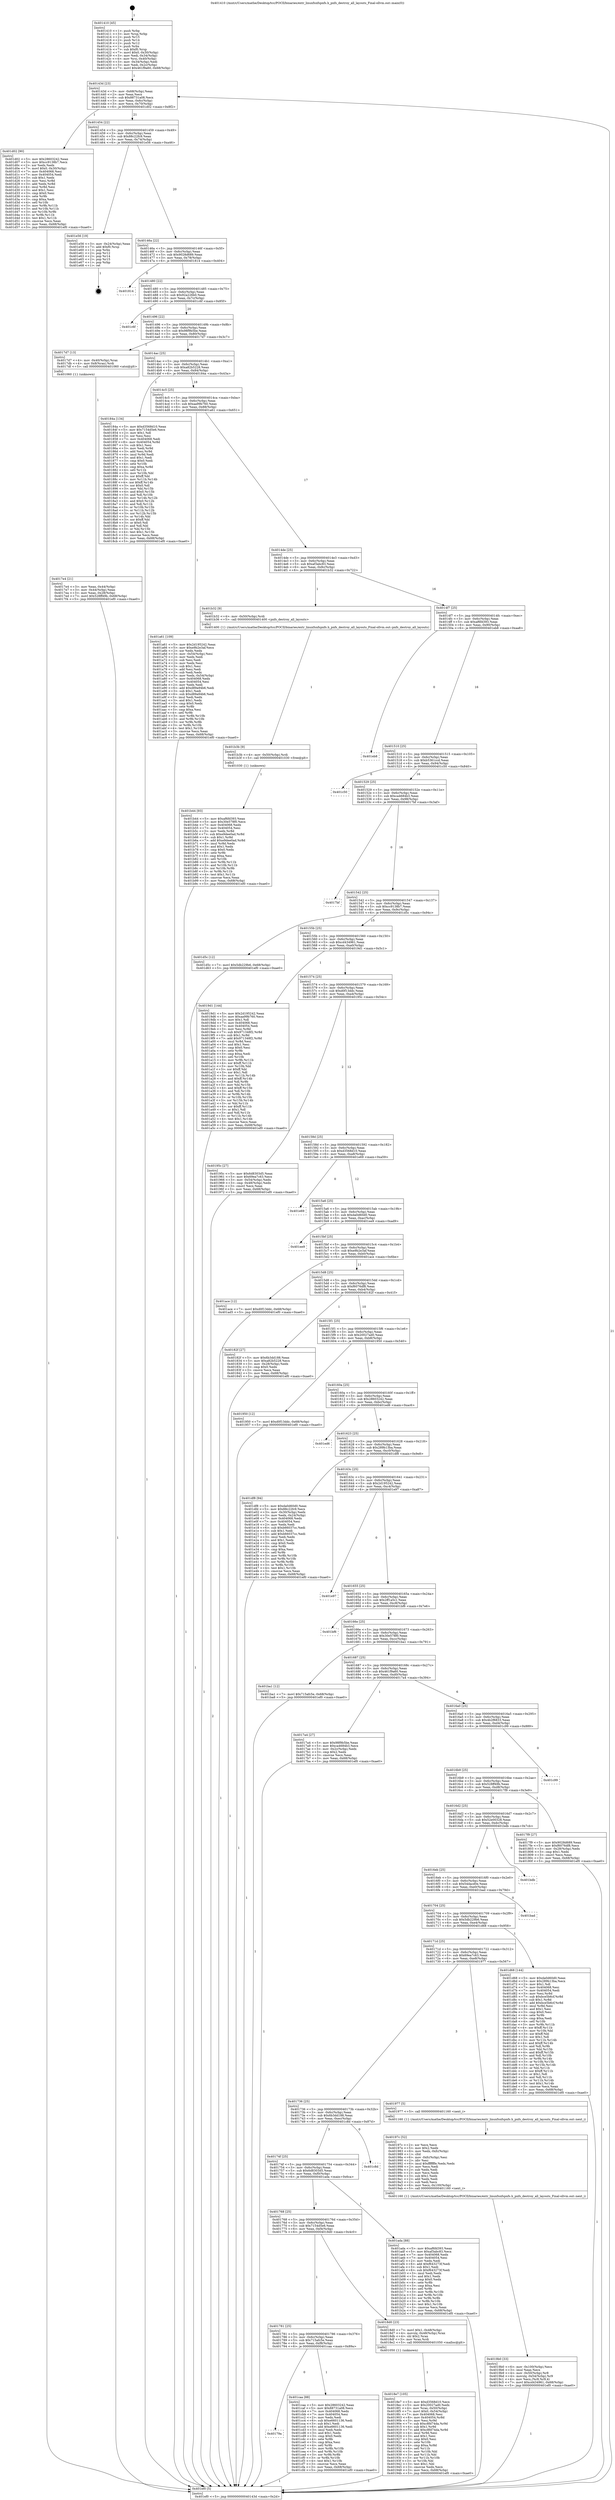 digraph "0x401410" {
  label = "0x401410 (/mnt/c/Users/mathe/Desktop/tcc/POCII/binaries/extr_linuxfsnfspnfs.h_pnfs_destroy_all_layouts_Final-ollvm.out::main(0))"
  labelloc = "t"
  node[shape=record]

  Entry [label="",width=0.3,height=0.3,shape=circle,fillcolor=black,style=filled]
  "0x40143d" [label="{
     0x40143d [23]\l
     | [instrs]\l
     &nbsp;&nbsp;0x40143d \<+3\>: mov -0x68(%rbp),%eax\l
     &nbsp;&nbsp;0x401440 \<+2\>: mov %eax,%ecx\l
     &nbsp;&nbsp;0x401442 \<+6\>: sub $0x88731a08,%ecx\l
     &nbsp;&nbsp;0x401448 \<+3\>: mov %eax,-0x6c(%rbp)\l
     &nbsp;&nbsp;0x40144b \<+3\>: mov %ecx,-0x70(%rbp)\l
     &nbsp;&nbsp;0x40144e \<+6\>: je 0000000000401d02 \<main+0x8f2\>\l
  }"]
  "0x401d02" [label="{
     0x401d02 [90]\l
     | [instrs]\l
     &nbsp;&nbsp;0x401d02 \<+5\>: mov $0x28603242,%eax\l
     &nbsp;&nbsp;0x401d07 \<+5\>: mov $0xcc9138b7,%ecx\l
     &nbsp;&nbsp;0x401d0c \<+2\>: xor %edx,%edx\l
     &nbsp;&nbsp;0x401d0e \<+7\>: movl $0x0,-0x30(%rbp)\l
     &nbsp;&nbsp;0x401d15 \<+7\>: mov 0x404068,%esi\l
     &nbsp;&nbsp;0x401d1c \<+7\>: mov 0x404054,%edi\l
     &nbsp;&nbsp;0x401d23 \<+3\>: sub $0x1,%edx\l
     &nbsp;&nbsp;0x401d26 \<+3\>: mov %esi,%r8d\l
     &nbsp;&nbsp;0x401d29 \<+3\>: add %edx,%r8d\l
     &nbsp;&nbsp;0x401d2c \<+4\>: imul %r8d,%esi\l
     &nbsp;&nbsp;0x401d30 \<+3\>: and $0x1,%esi\l
     &nbsp;&nbsp;0x401d33 \<+3\>: cmp $0x0,%esi\l
     &nbsp;&nbsp;0x401d36 \<+4\>: sete %r9b\l
     &nbsp;&nbsp;0x401d3a \<+3\>: cmp $0xa,%edi\l
     &nbsp;&nbsp;0x401d3d \<+4\>: setl %r10b\l
     &nbsp;&nbsp;0x401d41 \<+3\>: mov %r9b,%r11b\l
     &nbsp;&nbsp;0x401d44 \<+3\>: and %r10b,%r11b\l
     &nbsp;&nbsp;0x401d47 \<+3\>: xor %r10b,%r9b\l
     &nbsp;&nbsp;0x401d4a \<+3\>: or %r9b,%r11b\l
     &nbsp;&nbsp;0x401d4d \<+4\>: test $0x1,%r11b\l
     &nbsp;&nbsp;0x401d51 \<+3\>: cmovne %ecx,%eax\l
     &nbsp;&nbsp;0x401d54 \<+3\>: mov %eax,-0x68(%rbp)\l
     &nbsp;&nbsp;0x401d57 \<+5\>: jmp 0000000000401ef0 \<main+0xae0\>\l
  }"]
  "0x401454" [label="{
     0x401454 [22]\l
     | [instrs]\l
     &nbsp;&nbsp;0x401454 \<+5\>: jmp 0000000000401459 \<main+0x49\>\l
     &nbsp;&nbsp;0x401459 \<+3\>: mov -0x6c(%rbp),%eax\l
     &nbsp;&nbsp;0x40145c \<+5\>: sub $0x88c22fc9,%eax\l
     &nbsp;&nbsp;0x401461 \<+3\>: mov %eax,-0x74(%rbp)\l
     &nbsp;&nbsp;0x401464 \<+6\>: je 0000000000401e56 \<main+0xa46\>\l
  }"]
  Exit [label="",width=0.3,height=0.3,shape=circle,fillcolor=black,style=filled,peripheries=2]
  "0x401e56" [label="{
     0x401e56 [19]\l
     | [instrs]\l
     &nbsp;&nbsp;0x401e56 \<+3\>: mov -0x24(%rbp),%eax\l
     &nbsp;&nbsp;0x401e59 \<+7\>: add $0xf0,%rsp\l
     &nbsp;&nbsp;0x401e60 \<+1\>: pop %rbx\l
     &nbsp;&nbsp;0x401e61 \<+2\>: pop %r12\l
     &nbsp;&nbsp;0x401e63 \<+2\>: pop %r14\l
     &nbsp;&nbsp;0x401e65 \<+2\>: pop %r15\l
     &nbsp;&nbsp;0x401e67 \<+1\>: pop %rbp\l
     &nbsp;&nbsp;0x401e68 \<+1\>: ret\l
  }"]
  "0x40146a" [label="{
     0x40146a [22]\l
     | [instrs]\l
     &nbsp;&nbsp;0x40146a \<+5\>: jmp 000000000040146f \<main+0x5f\>\l
     &nbsp;&nbsp;0x40146f \<+3\>: mov -0x6c(%rbp),%eax\l
     &nbsp;&nbsp;0x401472 \<+5\>: sub $0x9028d689,%eax\l
     &nbsp;&nbsp;0x401477 \<+3\>: mov %eax,-0x78(%rbp)\l
     &nbsp;&nbsp;0x40147a \<+6\>: je 0000000000401814 \<main+0x404\>\l
  }"]
  "0x40179a" [label="{
     0x40179a\l
  }", style=dashed]
  "0x401814" [label="{
     0x401814\l
  }", style=dashed]
  "0x401480" [label="{
     0x401480 [22]\l
     | [instrs]\l
     &nbsp;&nbsp;0x401480 \<+5\>: jmp 0000000000401485 \<main+0x75\>\l
     &nbsp;&nbsp;0x401485 \<+3\>: mov -0x6c(%rbp),%eax\l
     &nbsp;&nbsp;0x401488 \<+5\>: sub $0x92a226b0,%eax\l
     &nbsp;&nbsp;0x40148d \<+3\>: mov %eax,-0x7c(%rbp)\l
     &nbsp;&nbsp;0x401490 \<+6\>: je 0000000000401c6f \<main+0x85f\>\l
  }"]
  "0x401caa" [label="{
     0x401caa [88]\l
     | [instrs]\l
     &nbsp;&nbsp;0x401caa \<+5\>: mov $0x28603242,%eax\l
     &nbsp;&nbsp;0x401caf \<+5\>: mov $0x88731a08,%ecx\l
     &nbsp;&nbsp;0x401cb4 \<+7\>: mov 0x404068,%edx\l
     &nbsp;&nbsp;0x401cbb \<+7\>: mov 0x404054,%esi\l
     &nbsp;&nbsp;0x401cc2 \<+2\>: mov %edx,%edi\l
     &nbsp;&nbsp;0x401cc4 \<+6\>: sub $0xe6601136,%edi\l
     &nbsp;&nbsp;0x401cca \<+3\>: sub $0x1,%edi\l
     &nbsp;&nbsp;0x401ccd \<+6\>: add $0xe6601136,%edi\l
     &nbsp;&nbsp;0x401cd3 \<+3\>: imul %edi,%edx\l
     &nbsp;&nbsp;0x401cd6 \<+3\>: and $0x1,%edx\l
     &nbsp;&nbsp;0x401cd9 \<+3\>: cmp $0x0,%edx\l
     &nbsp;&nbsp;0x401cdc \<+4\>: sete %r8b\l
     &nbsp;&nbsp;0x401ce0 \<+3\>: cmp $0xa,%esi\l
     &nbsp;&nbsp;0x401ce3 \<+4\>: setl %r9b\l
     &nbsp;&nbsp;0x401ce7 \<+3\>: mov %r8b,%r10b\l
     &nbsp;&nbsp;0x401cea \<+3\>: and %r9b,%r10b\l
     &nbsp;&nbsp;0x401ced \<+3\>: xor %r9b,%r8b\l
     &nbsp;&nbsp;0x401cf0 \<+3\>: or %r8b,%r10b\l
     &nbsp;&nbsp;0x401cf3 \<+4\>: test $0x1,%r10b\l
     &nbsp;&nbsp;0x401cf7 \<+3\>: cmovne %ecx,%eax\l
     &nbsp;&nbsp;0x401cfa \<+3\>: mov %eax,-0x68(%rbp)\l
     &nbsp;&nbsp;0x401cfd \<+5\>: jmp 0000000000401ef0 \<main+0xae0\>\l
  }"]
  "0x401c6f" [label="{
     0x401c6f\l
  }", style=dashed]
  "0x401496" [label="{
     0x401496 [22]\l
     | [instrs]\l
     &nbsp;&nbsp;0x401496 \<+5\>: jmp 000000000040149b \<main+0x8b\>\l
     &nbsp;&nbsp;0x40149b \<+3\>: mov -0x6c(%rbp),%eax\l
     &nbsp;&nbsp;0x40149e \<+5\>: sub $0x98f9b5be,%eax\l
     &nbsp;&nbsp;0x4014a3 \<+3\>: mov %eax,-0x80(%rbp)\l
     &nbsp;&nbsp;0x4014a6 \<+6\>: je 00000000004017d7 \<main+0x3c7\>\l
  }"]
  "0x401b44" [label="{
     0x401b44 [93]\l
     | [instrs]\l
     &nbsp;&nbsp;0x401b44 \<+5\>: mov $0xaf6fd393,%eax\l
     &nbsp;&nbsp;0x401b49 \<+5\>: mov $0x30e578f0,%ecx\l
     &nbsp;&nbsp;0x401b4e \<+7\>: mov 0x404068,%edx\l
     &nbsp;&nbsp;0x401b55 \<+7\>: mov 0x404054,%esi\l
     &nbsp;&nbsp;0x401b5c \<+3\>: mov %edx,%r8d\l
     &nbsp;&nbsp;0x401b5f \<+7\>: sub $0xe9dee0ad,%r8d\l
     &nbsp;&nbsp;0x401b66 \<+4\>: sub $0x1,%r8d\l
     &nbsp;&nbsp;0x401b6a \<+7\>: add $0xe9dee0ad,%r8d\l
     &nbsp;&nbsp;0x401b71 \<+4\>: imul %r8d,%edx\l
     &nbsp;&nbsp;0x401b75 \<+3\>: and $0x1,%edx\l
     &nbsp;&nbsp;0x401b78 \<+3\>: cmp $0x0,%edx\l
     &nbsp;&nbsp;0x401b7b \<+4\>: sete %r9b\l
     &nbsp;&nbsp;0x401b7f \<+3\>: cmp $0xa,%esi\l
     &nbsp;&nbsp;0x401b82 \<+4\>: setl %r10b\l
     &nbsp;&nbsp;0x401b86 \<+3\>: mov %r9b,%r11b\l
     &nbsp;&nbsp;0x401b89 \<+3\>: and %r10b,%r11b\l
     &nbsp;&nbsp;0x401b8c \<+3\>: xor %r10b,%r9b\l
     &nbsp;&nbsp;0x401b8f \<+3\>: or %r9b,%r11b\l
     &nbsp;&nbsp;0x401b92 \<+4\>: test $0x1,%r11b\l
     &nbsp;&nbsp;0x401b96 \<+3\>: cmovne %ecx,%eax\l
     &nbsp;&nbsp;0x401b99 \<+3\>: mov %eax,-0x68(%rbp)\l
     &nbsp;&nbsp;0x401b9c \<+5\>: jmp 0000000000401ef0 \<main+0xae0\>\l
  }"]
  "0x4017d7" [label="{
     0x4017d7 [13]\l
     | [instrs]\l
     &nbsp;&nbsp;0x4017d7 \<+4\>: mov -0x40(%rbp),%rax\l
     &nbsp;&nbsp;0x4017db \<+4\>: mov 0x8(%rax),%rdi\l
     &nbsp;&nbsp;0x4017df \<+5\>: call 0000000000401060 \<atoi@plt\>\l
     | [calls]\l
     &nbsp;&nbsp;0x401060 \{1\} (unknown)\l
  }"]
  "0x4014ac" [label="{
     0x4014ac [25]\l
     | [instrs]\l
     &nbsp;&nbsp;0x4014ac \<+5\>: jmp 00000000004014b1 \<main+0xa1\>\l
     &nbsp;&nbsp;0x4014b1 \<+3\>: mov -0x6c(%rbp),%eax\l
     &nbsp;&nbsp;0x4014b4 \<+5\>: sub $0xa82b5228,%eax\l
     &nbsp;&nbsp;0x4014b9 \<+6\>: mov %eax,-0x84(%rbp)\l
     &nbsp;&nbsp;0x4014bf \<+6\>: je 000000000040184a \<main+0x43a\>\l
  }"]
  "0x401b3b" [label="{
     0x401b3b [9]\l
     | [instrs]\l
     &nbsp;&nbsp;0x401b3b \<+4\>: mov -0x50(%rbp),%rdi\l
     &nbsp;&nbsp;0x401b3f \<+5\>: call 0000000000401030 \<free@plt\>\l
     | [calls]\l
     &nbsp;&nbsp;0x401030 \{1\} (unknown)\l
  }"]
  "0x40184a" [label="{
     0x40184a [134]\l
     | [instrs]\l
     &nbsp;&nbsp;0x40184a \<+5\>: mov $0xd3568d10,%eax\l
     &nbsp;&nbsp;0x40184f \<+5\>: mov $0x7154d5e6,%ecx\l
     &nbsp;&nbsp;0x401854 \<+2\>: mov $0x1,%dl\l
     &nbsp;&nbsp;0x401856 \<+2\>: xor %esi,%esi\l
     &nbsp;&nbsp;0x401858 \<+7\>: mov 0x404068,%edi\l
     &nbsp;&nbsp;0x40185f \<+8\>: mov 0x404054,%r8d\l
     &nbsp;&nbsp;0x401867 \<+3\>: sub $0x1,%esi\l
     &nbsp;&nbsp;0x40186a \<+3\>: mov %edi,%r9d\l
     &nbsp;&nbsp;0x40186d \<+3\>: add %esi,%r9d\l
     &nbsp;&nbsp;0x401870 \<+4\>: imul %r9d,%edi\l
     &nbsp;&nbsp;0x401874 \<+3\>: and $0x1,%edi\l
     &nbsp;&nbsp;0x401877 \<+3\>: cmp $0x0,%edi\l
     &nbsp;&nbsp;0x40187a \<+4\>: sete %r10b\l
     &nbsp;&nbsp;0x40187e \<+4\>: cmp $0xa,%r8d\l
     &nbsp;&nbsp;0x401882 \<+4\>: setl %r11b\l
     &nbsp;&nbsp;0x401886 \<+3\>: mov %r10b,%bl\l
     &nbsp;&nbsp;0x401889 \<+3\>: xor $0xff,%bl\l
     &nbsp;&nbsp;0x40188c \<+3\>: mov %r11b,%r14b\l
     &nbsp;&nbsp;0x40188f \<+4\>: xor $0xff,%r14b\l
     &nbsp;&nbsp;0x401893 \<+3\>: xor $0x0,%dl\l
     &nbsp;&nbsp;0x401896 \<+3\>: mov %bl,%r15b\l
     &nbsp;&nbsp;0x401899 \<+4\>: and $0x0,%r15b\l
     &nbsp;&nbsp;0x40189d \<+3\>: and %dl,%r10b\l
     &nbsp;&nbsp;0x4018a0 \<+3\>: mov %r14b,%r12b\l
     &nbsp;&nbsp;0x4018a3 \<+4\>: and $0x0,%r12b\l
     &nbsp;&nbsp;0x4018a7 \<+3\>: and %dl,%r11b\l
     &nbsp;&nbsp;0x4018aa \<+3\>: or %r10b,%r15b\l
     &nbsp;&nbsp;0x4018ad \<+3\>: or %r11b,%r12b\l
     &nbsp;&nbsp;0x4018b0 \<+3\>: xor %r12b,%r15b\l
     &nbsp;&nbsp;0x4018b3 \<+3\>: or %r14b,%bl\l
     &nbsp;&nbsp;0x4018b6 \<+3\>: xor $0xff,%bl\l
     &nbsp;&nbsp;0x4018b9 \<+3\>: or $0x0,%dl\l
     &nbsp;&nbsp;0x4018bc \<+2\>: and %dl,%bl\l
     &nbsp;&nbsp;0x4018be \<+3\>: or %bl,%r15b\l
     &nbsp;&nbsp;0x4018c1 \<+4\>: test $0x1,%r15b\l
     &nbsp;&nbsp;0x4018c5 \<+3\>: cmovne %ecx,%eax\l
     &nbsp;&nbsp;0x4018c8 \<+3\>: mov %eax,-0x68(%rbp)\l
     &nbsp;&nbsp;0x4018cb \<+5\>: jmp 0000000000401ef0 \<main+0xae0\>\l
  }"]
  "0x4014c5" [label="{
     0x4014c5 [25]\l
     | [instrs]\l
     &nbsp;&nbsp;0x4014c5 \<+5\>: jmp 00000000004014ca \<main+0xba\>\l
     &nbsp;&nbsp;0x4014ca \<+3\>: mov -0x6c(%rbp),%eax\l
     &nbsp;&nbsp;0x4014cd \<+5\>: sub $0xaa99b760,%eax\l
     &nbsp;&nbsp;0x4014d2 \<+6\>: mov %eax,-0x88(%rbp)\l
     &nbsp;&nbsp;0x4014d8 \<+6\>: je 0000000000401a61 \<main+0x651\>\l
  }"]
  "0x4019b0" [label="{
     0x4019b0 [33]\l
     | [instrs]\l
     &nbsp;&nbsp;0x4019b0 \<+6\>: mov -0x100(%rbp),%ecx\l
     &nbsp;&nbsp;0x4019b6 \<+3\>: imul %eax,%ecx\l
     &nbsp;&nbsp;0x4019b9 \<+4\>: mov -0x50(%rbp),%r8\l
     &nbsp;&nbsp;0x4019bd \<+4\>: movslq -0x54(%rbp),%r9\l
     &nbsp;&nbsp;0x4019c1 \<+4\>: mov %ecx,(%r8,%r9,4)\l
     &nbsp;&nbsp;0x4019c5 \<+7\>: movl $0xcd434961,-0x68(%rbp)\l
     &nbsp;&nbsp;0x4019cc \<+5\>: jmp 0000000000401ef0 \<main+0xae0\>\l
  }"]
  "0x401a61" [label="{
     0x401a61 [109]\l
     | [instrs]\l
     &nbsp;&nbsp;0x401a61 \<+5\>: mov $0x2d195242,%eax\l
     &nbsp;&nbsp;0x401a66 \<+5\>: mov $0xe9b2e3af,%ecx\l
     &nbsp;&nbsp;0x401a6b \<+2\>: xor %edx,%edx\l
     &nbsp;&nbsp;0x401a6d \<+3\>: mov -0x54(%rbp),%esi\l
     &nbsp;&nbsp;0x401a70 \<+2\>: mov %edx,%edi\l
     &nbsp;&nbsp;0x401a72 \<+2\>: sub %esi,%edi\l
     &nbsp;&nbsp;0x401a74 \<+2\>: mov %edx,%esi\l
     &nbsp;&nbsp;0x401a76 \<+3\>: sub $0x1,%esi\l
     &nbsp;&nbsp;0x401a79 \<+2\>: add %esi,%edi\l
     &nbsp;&nbsp;0x401a7b \<+2\>: sub %edi,%edx\l
     &nbsp;&nbsp;0x401a7d \<+3\>: mov %edx,-0x54(%rbp)\l
     &nbsp;&nbsp;0x401a80 \<+7\>: mov 0x404068,%edx\l
     &nbsp;&nbsp;0x401a87 \<+7\>: mov 0x404054,%esi\l
     &nbsp;&nbsp;0x401a8e \<+2\>: mov %edx,%edi\l
     &nbsp;&nbsp;0x401a90 \<+6\>: add $0xd89a94b6,%edi\l
     &nbsp;&nbsp;0x401a96 \<+3\>: sub $0x1,%edi\l
     &nbsp;&nbsp;0x401a99 \<+6\>: sub $0xd89a94b6,%edi\l
     &nbsp;&nbsp;0x401a9f \<+3\>: imul %edi,%edx\l
     &nbsp;&nbsp;0x401aa2 \<+3\>: and $0x1,%edx\l
     &nbsp;&nbsp;0x401aa5 \<+3\>: cmp $0x0,%edx\l
     &nbsp;&nbsp;0x401aa8 \<+4\>: sete %r8b\l
     &nbsp;&nbsp;0x401aac \<+3\>: cmp $0xa,%esi\l
     &nbsp;&nbsp;0x401aaf \<+4\>: setl %r9b\l
     &nbsp;&nbsp;0x401ab3 \<+3\>: mov %r8b,%r10b\l
     &nbsp;&nbsp;0x401ab6 \<+3\>: and %r9b,%r10b\l
     &nbsp;&nbsp;0x401ab9 \<+3\>: xor %r9b,%r8b\l
     &nbsp;&nbsp;0x401abc \<+3\>: or %r8b,%r10b\l
     &nbsp;&nbsp;0x401abf \<+4\>: test $0x1,%r10b\l
     &nbsp;&nbsp;0x401ac3 \<+3\>: cmovne %ecx,%eax\l
     &nbsp;&nbsp;0x401ac6 \<+3\>: mov %eax,-0x68(%rbp)\l
     &nbsp;&nbsp;0x401ac9 \<+5\>: jmp 0000000000401ef0 \<main+0xae0\>\l
  }"]
  "0x4014de" [label="{
     0x4014de [25]\l
     | [instrs]\l
     &nbsp;&nbsp;0x4014de \<+5\>: jmp 00000000004014e3 \<main+0xd3\>\l
     &nbsp;&nbsp;0x4014e3 \<+3\>: mov -0x6c(%rbp),%eax\l
     &nbsp;&nbsp;0x4014e6 \<+5\>: sub $0xaf3abc83,%eax\l
     &nbsp;&nbsp;0x4014eb \<+6\>: mov %eax,-0x8c(%rbp)\l
     &nbsp;&nbsp;0x4014f1 \<+6\>: je 0000000000401b32 \<main+0x722\>\l
  }"]
  "0x40197c" [label="{
     0x40197c [52]\l
     | [instrs]\l
     &nbsp;&nbsp;0x40197c \<+2\>: xor %ecx,%ecx\l
     &nbsp;&nbsp;0x40197e \<+5\>: mov $0x2,%edx\l
     &nbsp;&nbsp;0x401983 \<+6\>: mov %edx,-0xfc(%rbp)\l
     &nbsp;&nbsp;0x401989 \<+1\>: cltd\l
     &nbsp;&nbsp;0x40198a \<+6\>: mov -0xfc(%rbp),%esi\l
     &nbsp;&nbsp;0x401990 \<+2\>: idiv %esi\l
     &nbsp;&nbsp;0x401992 \<+6\>: imul $0xfffffffe,%edx,%edx\l
     &nbsp;&nbsp;0x401998 \<+2\>: mov %ecx,%edi\l
     &nbsp;&nbsp;0x40199a \<+2\>: sub %edx,%edi\l
     &nbsp;&nbsp;0x40199c \<+2\>: mov %ecx,%edx\l
     &nbsp;&nbsp;0x40199e \<+3\>: sub $0x1,%edx\l
     &nbsp;&nbsp;0x4019a1 \<+2\>: add %edx,%edi\l
     &nbsp;&nbsp;0x4019a3 \<+2\>: sub %edi,%ecx\l
     &nbsp;&nbsp;0x4019a5 \<+6\>: mov %ecx,-0x100(%rbp)\l
     &nbsp;&nbsp;0x4019ab \<+5\>: call 0000000000401160 \<next_i\>\l
     | [calls]\l
     &nbsp;&nbsp;0x401160 \{1\} (/mnt/c/Users/mathe/Desktop/tcc/POCII/binaries/extr_linuxfsnfspnfs.h_pnfs_destroy_all_layouts_Final-ollvm.out::next_i)\l
  }"]
  "0x401b32" [label="{
     0x401b32 [9]\l
     | [instrs]\l
     &nbsp;&nbsp;0x401b32 \<+4\>: mov -0x50(%rbp),%rdi\l
     &nbsp;&nbsp;0x401b36 \<+5\>: call 0000000000401400 \<pnfs_destroy_all_layouts\>\l
     | [calls]\l
     &nbsp;&nbsp;0x401400 \{1\} (/mnt/c/Users/mathe/Desktop/tcc/POCII/binaries/extr_linuxfsnfspnfs.h_pnfs_destroy_all_layouts_Final-ollvm.out::pnfs_destroy_all_layouts)\l
  }"]
  "0x4014f7" [label="{
     0x4014f7 [25]\l
     | [instrs]\l
     &nbsp;&nbsp;0x4014f7 \<+5\>: jmp 00000000004014fc \<main+0xec\>\l
     &nbsp;&nbsp;0x4014fc \<+3\>: mov -0x6c(%rbp),%eax\l
     &nbsp;&nbsp;0x4014ff \<+5\>: sub $0xaf6fd393,%eax\l
     &nbsp;&nbsp;0x401504 \<+6\>: mov %eax,-0x90(%rbp)\l
     &nbsp;&nbsp;0x40150a \<+6\>: je 0000000000401eb8 \<main+0xaa8\>\l
  }"]
  "0x4018e7" [label="{
     0x4018e7 [105]\l
     | [instrs]\l
     &nbsp;&nbsp;0x4018e7 \<+5\>: mov $0xd3568d10,%ecx\l
     &nbsp;&nbsp;0x4018ec \<+5\>: mov $0x20027ad0,%edx\l
     &nbsp;&nbsp;0x4018f1 \<+4\>: mov %rax,-0x50(%rbp)\l
     &nbsp;&nbsp;0x4018f5 \<+7\>: movl $0x0,-0x54(%rbp)\l
     &nbsp;&nbsp;0x4018fc \<+7\>: mov 0x404068,%esi\l
     &nbsp;&nbsp;0x401903 \<+8\>: mov 0x404054,%r8d\l
     &nbsp;&nbsp;0x40190b \<+3\>: mov %esi,%r9d\l
     &nbsp;&nbsp;0x40190e \<+7\>: sub $0xc8fd74da,%r9d\l
     &nbsp;&nbsp;0x401915 \<+4\>: sub $0x1,%r9d\l
     &nbsp;&nbsp;0x401919 \<+7\>: add $0xc8fd74da,%r9d\l
     &nbsp;&nbsp;0x401920 \<+4\>: imul %r9d,%esi\l
     &nbsp;&nbsp;0x401924 \<+3\>: and $0x1,%esi\l
     &nbsp;&nbsp;0x401927 \<+3\>: cmp $0x0,%esi\l
     &nbsp;&nbsp;0x40192a \<+4\>: sete %r10b\l
     &nbsp;&nbsp;0x40192e \<+4\>: cmp $0xa,%r8d\l
     &nbsp;&nbsp;0x401932 \<+4\>: setl %r11b\l
     &nbsp;&nbsp;0x401936 \<+3\>: mov %r10b,%bl\l
     &nbsp;&nbsp;0x401939 \<+3\>: and %r11b,%bl\l
     &nbsp;&nbsp;0x40193c \<+3\>: xor %r11b,%r10b\l
     &nbsp;&nbsp;0x40193f \<+3\>: or %r10b,%bl\l
     &nbsp;&nbsp;0x401942 \<+3\>: test $0x1,%bl\l
     &nbsp;&nbsp;0x401945 \<+3\>: cmovne %edx,%ecx\l
     &nbsp;&nbsp;0x401948 \<+3\>: mov %ecx,-0x68(%rbp)\l
     &nbsp;&nbsp;0x40194b \<+5\>: jmp 0000000000401ef0 \<main+0xae0\>\l
  }"]
  "0x401eb8" [label="{
     0x401eb8\l
  }", style=dashed]
  "0x401510" [label="{
     0x401510 [25]\l
     | [instrs]\l
     &nbsp;&nbsp;0x401510 \<+5\>: jmp 0000000000401515 \<main+0x105\>\l
     &nbsp;&nbsp;0x401515 \<+3\>: mov -0x6c(%rbp),%eax\l
     &nbsp;&nbsp;0x401518 \<+5\>: sub $0xb5361ccd,%eax\l
     &nbsp;&nbsp;0x40151d \<+6\>: mov %eax,-0x94(%rbp)\l
     &nbsp;&nbsp;0x401523 \<+6\>: je 0000000000401c50 \<main+0x840\>\l
  }"]
  "0x401781" [label="{
     0x401781 [25]\l
     | [instrs]\l
     &nbsp;&nbsp;0x401781 \<+5\>: jmp 0000000000401786 \<main+0x376\>\l
     &nbsp;&nbsp;0x401786 \<+3\>: mov -0x6c(%rbp),%eax\l
     &nbsp;&nbsp;0x401789 \<+5\>: sub $0x715afc5e,%eax\l
     &nbsp;&nbsp;0x40178e \<+6\>: mov %eax,-0xf8(%rbp)\l
     &nbsp;&nbsp;0x401794 \<+6\>: je 0000000000401caa \<main+0x89a\>\l
  }"]
  "0x401c50" [label="{
     0x401c50\l
  }", style=dashed]
  "0x401529" [label="{
     0x401529 [25]\l
     | [instrs]\l
     &nbsp;&nbsp;0x401529 \<+5\>: jmp 000000000040152e \<main+0x11e\>\l
     &nbsp;&nbsp;0x40152e \<+3\>: mov -0x6c(%rbp),%eax\l
     &nbsp;&nbsp;0x401531 \<+5\>: sub $0xca4684b3,%eax\l
     &nbsp;&nbsp;0x401536 \<+6\>: mov %eax,-0x98(%rbp)\l
     &nbsp;&nbsp;0x40153c \<+6\>: je 00000000004017bf \<main+0x3af\>\l
  }"]
  "0x4018d0" [label="{
     0x4018d0 [23]\l
     | [instrs]\l
     &nbsp;&nbsp;0x4018d0 \<+7\>: movl $0x1,-0x48(%rbp)\l
     &nbsp;&nbsp;0x4018d7 \<+4\>: movslq -0x48(%rbp),%rax\l
     &nbsp;&nbsp;0x4018db \<+4\>: shl $0x2,%rax\l
     &nbsp;&nbsp;0x4018df \<+3\>: mov %rax,%rdi\l
     &nbsp;&nbsp;0x4018e2 \<+5\>: call 0000000000401050 \<malloc@plt\>\l
     | [calls]\l
     &nbsp;&nbsp;0x401050 \{1\} (unknown)\l
  }"]
  "0x4017bf" [label="{
     0x4017bf\l
  }", style=dashed]
  "0x401542" [label="{
     0x401542 [25]\l
     | [instrs]\l
     &nbsp;&nbsp;0x401542 \<+5\>: jmp 0000000000401547 \<main+0x137\>\l
     &nbsp;&nbsp;0x401547 \<+3\>: mov -0x6c(%rbp),%eax\l
     &nbsp;&nbsp;0x40154a \<+5\>: sub $0xcc9138b7,%eax\l
     &nbsp;&nbsp;0x40154f \<+6\>: mov %eax,-0x9c(%rbp)\l
     &nbsp;&nbsp;0x401555 \<+6\>: je 0000000000401d5c \<main+0x94c\>\l
  }"]
  "0x401768" [label="{
     0x401768 [25]\l
     | [instrs]\l
     &nbsp;&nbsp;0x401768 \<+5\>: jmp 000000000040176d \<main+0x35d\>\l
     &nbsp;&nbsp;0x40176d \<+3\>: mov -0x6c(%rbp),%eax\l
     &nbsp;&nbsp;0x401770 \<+5\>: sub $0x7154d5e6,%eax\l
     &nbsp;&nbsp;0x401775 \<+6\>: mov %eax,-0xf4(%rbp)\l
     &nbsp;&nbsp;0x40177b \<+6\>: je 00000000004018d0 \<main+0x4c0\>\l
  }"]
  "0x401d5c" [label="{
     0x401d5c [12]\l
     | [instrs]\l
     &nbsp;&nbsp;0x401d5c \<+7\>: movl $0x5db229b6,-0x68(%rbp)\l
     &nbsp;&nbsp;0x401d63 \<+5\>: jmp 0000000000401ef0 \<main+0xae0\>\l
  }"]
  "0x40155b" [label="{
     0x40155b [25]\l
     | [instrs]\l
     &nbsp;&nbsp;0x40155b \<+5\>: jmp 0000000000401560 \<main+0x150\>\l
     &nbsp;&nbsp;0x401560 \<+3\>: mov -0x6c(%rbp),%eax\l
     &nbsp;&nbsp;0x401563 \<+5\>: sub $0xcd434961,%eax\l
     &nbsp;&nbsp;0x401568 \<+6\>: mov %eax,-0xa0(%rbp)\l
     &nbsp;&nbsp;0x40156e \<+6\>: je 00000000004019d1 \<main+0x5c1\>\l
  }"]
  "0x401ada" [label="{
     0x401ada [88]\l
     | [instrs]\l
     &nbsp;&nbsp;0x401ada \<+5\>: mov $0xaf6fd393,%eax\l
     &nbsp;&nbsp;0x401adf \<+5\>: mov $0xaf3abc83,%ecx\l
     &nbsp;&nbsp;0x401ae4 \<+7\>: mov 0x404068,%edx\l
     &nbsp;&nbsp;0x401aeb \<+7\>: mov 0x404054,%esi\l
     &nbsp;&nbsp;0x401af2 \<+2\>: mov %edx,%edi\l
     &nbsp;&nbsp;0x401af4 \<+6\>: add $0xf643273f,%edi\l
     &nbsp;&nbsp;0x401afa \<+3\>: sub $0x1,%edi\l
     &nbsp;&nbsp;0x401afd \<+6\>: sub $0xf643273f,%edi\l
     &nbsp;&nbsp;0x401b03 \<+3\>: imul %edi,%edx\l
     &nbsp;&nbsp;0x401b06 \<+3\>: and $0x1,%edx\l
     &nbsp;&nbsp;0x401b09 \<+3\>: cmp $0x0,%edx\l
     &nbsp;&nbsp;0x401b0c \<+4\>: sete %r8b\l
     &nbsp;&nbsp;0x401b10 \<+3\>: cmp $0xa,%esi\l
     &nbsp;&nbsp;0x401b13 \<+4\>: setl %r9b\l
     &nbsp;&nbsp;0x401b17 \<+3\>: mov %r8b,%r10b\l
     &nbsp;&nbsp;0x401b1a \<+3\>: and %r9b,%r10b\l
     &nbsp;&nbsp;0x401b1d \<+3\>: xor %r9b,%r8b\l
     &nbsp;&nbsp;0x401b20 \<+3\>: or %r8b,%r10b\l
     &nbsp;&nbsp;0x401b23 \<+4\>: test $0x1,%r10b\l
     &nbsp;&nbsp;0x401b27 \<+3\>: cmovne %ecx,%eax\l
     &nbsp;&nbsp;0x401b2a \<+3\>: mov %eax,-0x68(%rbp)\l
     &nbsp;&nbsp;0x401b2d \<+5\>: jmp 0000000000401ef0 \<main+0xae0\>\l
  }"]
  "0x4019d1" [label="{
     0x4019d1 [144]\l
     | [instrs]\l
     &nbsp;&nbsp;0x4019d1 \<+5\>: mov $0x2d195242,%eax\l
     &nbsp;&nbsp;0x4019d6 \<+5\>: mov $0xaa99b760,%ecx\l
     &nbsp;&nbsp;0x4019db \<+2\>: mov $0x1,%dl\l
     &nbsp;&nbsp;0x4019dd \<+7\>: mov 0x404068,%esi\l
     &nbsp;&nbsp;0x4019e4 \<+7\>: mov 0x404054,%edi\l
     &nbsp;&nbsp;0x4019eb \<+3\>: mov %esi,%r8d\l
     &nbsp;&nbsp;0x4019ee \<+7\>: sub $0x971348f2,%r8d\l
     &nbsp;&nbsp;0x4019f5 \<+4\>: sub $0x1,%r8d\l
     &nbsp;&nbsp;0x4019f9 \<+7\>: add $0x971348f2,%r8d\l
     &nbsp;&nbsp;0x401a00 \<+4\>: imul %r8d,%esi\l
     &nbsp;&nbsp;0x401a04 \<+3\>: and $0x1,%esi\l
     &nbsp;&nbsp;0x401a07 \<+3\>: cmp $0x0,%esi\l
     &nbsp;&nbsp;0x401a0a \<+4\>: sete %r9b\l
     &nbsp;&nbsp;0x401a0e \<+3\>: cmp $0xa,%edi\l
     &nbsp;&nbsp;0x401a11 \<+4\>: setl %r10b\l
     &nbsp;&nbsp;0x401a15 \<+3\>: mov %r9b,%r11b\l
     &nbsp;&nbsp;0x401a18 \<+4\>: xor $0xff,%r11b\l
     &nbsp;&nbsp;0x401a1c \<+3\>: mov %r10b,%bl\l
     &nbsp;&nbsp;0x401a1f \<+3\>: xor $0xff,%bl\l
     &nbsp;&nbsp;0x401a22 \<+3\>: xor $0x1,%dl\l
     &nbsp;&nbsp;0x401a25 \<+3\>: mov %r11b,%r14b\l
     &nbsp;&nbsp;0x401a28 \<+4\>: and $0xff,%r14b\l
     &nbsp;&nbsp;0x401a2c \<+3\>: and %dl,%r9b\l
     &nbsp;&nbsp;0x401a2f \<+3\>: mov %bl,%r15b\l
     &nbsp;&nbsp;0x401a32 \<+4\>: and $0xff,%r15b\l
     &nbsp;&nbsp;0x401a36 \<+3\>: and %dl,%r10b\l
     &nbsp;&nbsp;0x401a39 \<+3\>: or %r9b,%r14b\l
     &nbsp;&nbsp;0x401a3c \<+3\>: or %r10b,%r15b\l
     &nbsp;&nbsp;0x401a3f \<+3\>: xor %r15b,%r14b\l
     &nbsp;&nbsp;0x401a42 \<+3\>: or %bl,%r11b\l
     &nbsp;&nbsp;0x401a45 \<+4\>: xor $0xff,%r11b\l
     &nbsp;&nbsp;0x401a49 \<+3\>: or $0x1,%dl\l
     &nbsp;&nbsp;0x401a4c \<+3\>: and %dl,%r11b\l
     &nbsp;&nbsp;0x401a4f \<+3\>: or %r11b,%r14b\l
     &nbsp;&nbsp;0x401a52 \<+4\>: test $0x1,%r14b\l
     &nbsp;&nbsp;0x401a56 \<+3\>: cmovne %ecx,%eax\l
     &nbsp;&nbsp;0x401a59 \<+3\>: mov %eax,-0x68(%rbp)\l
     &nbsp;&nbsp;0x401a5c \<+5\>: jmp 0000000000401ef0 \<main+0xae0\>\l
  }"]
  "0x401574" [label="{
     0x401574 [25]\l
     | [instrs]\l
     &nbsp;&nbsp;0x401574 \<+5\>: jmp 0000000000401579 \<main+0x169\>\l
     &nbsp;&nbsp;0x401579 \<+3\>: mov -0x6c(%rbp),%eax\l
     &nbsp;&nbsp;0x40157c \<+5\>: sub $0xd0f13ddc,%eax\l
     &nbsp;&nbsp;0x401581 \<+6\>: mov %eax,-0xa4(%rbp)\l
     &nbsp;&nbsp;0x401587 \<+6\>: je 000000000040195c \<main+0x54c\>\l
  }"]
  "0x40174f" [label="{
     0x40174f [25]\l
     | [instrs]\l
     &nbsp;&nbsp;0x40174f \<+5\>: jmp 0000000000401754 \<main+0x344\>\l
     &nbsp;&nbsp;0x401754 \<+3\>: mov -0x6c(%rbp),%eax\l
     &nbsp;&nbsp;0x401757 \<+5\>: sub $0x6d8303d5,%eax\l
     &nbsp;&nbsp;0x40175c \<+6\>: mov %eax,-0xf0(%rbp)\l
     &nbsp;&nbsp;0x401762 \<+6\>: je 0000000000401ada \<main+0x6ca\>\l
  }"]
  "0x40195c" [label="{
     0x40195c [27]\l
     | [instrs]\l
     &nbsp;&nbsp;0x40195c \<+5\>: mov $0x6d8303d5,%eax\l
     &nbsp;&nbsp;0x401961 \<+5\>: mov $0x69ea7c63,%ecx\l
     &nbsp;&nbsp;0x401966 \<+3\>: mov -0x54(%rbp),%edx\l
     &nbsp;&nbsp;0x401969 \<+3\>: cmp -0x48(%rbp),%edx\l
     &nbsp;&nbsp;0x40196c \<+3\>: cmovl %ecx,%eax\l
     &nbsp;&nbsp;0x40196f \<+3\>: mov %eax,-0x68(%rbp)\l
     &nbsp;&nbsp;0x401972 \<+5\>: jmp 0000000000401ef0 \<main+0xae0\>\l
  }"]
  "0x40158d" [label="{
     0x40158d [25]\l
     | [instrs]\l
     &nbsp;&nbsp;0x40158d \<+5\>: jmp 0000000000401592 \<main+0x182\>\l
     &nbsp;&nbsp;0x401592 \<+3\>: mov -0x6c(%rbp),%eax\l
     &nbsp;&nbsp;0x401595 \<+5\>: sub $0xd3568d10,%eax\l
     &nbsp;&nbsp;0x40159a \<+6\>: mov %eax,-0xa8(%rbp)\l
     &nbsp;&nbsp;0x4015a0 \<+6\>: je 0000000000401e69 \<main+0xa59\>\l
  }"]
  "0x401c8d" [label="{
     0x401c8d\l
  }", style=dashed]
  "0x401e69" [label="{
     0x401e69\l
  }", style=dashed]
  "0x4015a6" [label="{
     0x4015a6 [25]\l
     | [instrs]\l
     &nbsp;&nbsp;0x4015a6 \<+5\>: jmp 00000000004015ab \<main+0x19b\>\l
     &nbsp;&nbsp;0x4015ab \<+3\>: mov -0x6c(%rbp),%eax\l
     &nbsp;&nbsp;0x4015ae \<+5\>: sub $0xda0d60d0,%eax\l
     &nbsp;&nbsp;0x4015b3 \<+6\>: mov %eax,-0xac(%rbp)\l
     &nbsp;&nbsp;0x4015b9 \<+6\>: je 0000000000401ee9 \<main+0xad9\>\l
  }"]
  "0x401736" [label="{
     0x401736 [25]\l
     | [instrs]\l
     &nbsp;&nbsp;0x401736 \<+5\>: jmp 000000000040173b \<main+0x32b\>\l
     &nbsp;&nbsp;0x40173b \<+3\>: mov -0x6c(%rbp),%eax\l
     &nbsp;&nbsp;0x40173e \<+5\>: sub $0x6b3dd188,%eax\l
     &nbsp;&nbsp;0x401743 \<+6\>: mov %eax,-0xec(%rbp)\l
     &nbsp;&nbsp;0x401749 \<+6\>: je 0000000000401c8d \<main+0x87d\>\l
  }"]
  "0x401ee9" [label="{
     0x401ee9\l
  }", style=dashed]
  "0x4015bf" [label="{
     0x4015bf [25]\l
     | [instrs]\l
     &nbsp;&nbsp;0x4015bf \<+5\>: jmp 00000000004015c4 \<main+0x1b4\>\l
     &nbsp;&nbsp;0x4015c4 \<+3\>: mov -0x6c(%rbp),%eax\l
     &nbsp;&nbsp;0x4015c7 \<+5\>: sub $0xe9b2e3af,%eax\l
     &nbsp;&nbsp;0x4015cc \<+6\>: mov %eax,-0xb0(%rbp)\l
     &nbsp;&nbsp;0x4015d2 \<+6\>: je 0000000000401ace \<main+0x6be\>\l
  }"]
  "0x401977" [label="{
     0x401977 [5]\l
     | [instrs]\l
     &nbsp;&nbsp;0x401977 \<+5\>: call 0000000000401160 \<next_i\>\l
     | [calls]\l
     &nbsp;&nbsp;0x401160 \{1\} (/mnt/c/Users/mathe/Desktop/tcc/POCII/binaries/extr_linuxfsnfspnfs.h_pnfs_destroy_all_layouts_Final-ollvm.out::next_i)\l
  }"]
  "0x401ace" [label="{
     0x401ace [12]\l
     | [instrs]\l
     &nbsp;&nbsp;0x401ace \<+7\>: movl $0xd0f13ddc,-0x68(%rbp)\l
     &nbsp;&nbsp;0x401ad5 \<+5\>: jmp 0000000000401ef0 \<main+0xae0\>\l
  }"]
  "0x4015d8" [label="{
     0x4015d8 [25]\l
     | [instrs]\l
     &nbsp;&nbsp;0x4015d8 \<+5\>: jmp 00000000004015dd \<main+0x1cd\>\l
     &nbsp;&nbsp;0x4015dd \<+3\>: mov -0x6c(%rbp),%eax\l
     &nbsp;&nbsp;0x4015e0 \<+5\>: sub $0xf6076df8,%eax\l
     &nbsp;&nbsp;0x4015e5 \<+6\>: mov %eax,-0xb4(%rbp)\l
     &nbsp;&nbsp;0x4015eb \<+6\>: je 000000000040182f \<main+0x41f\>\l
  }"]
  "0x40171d" [label="{
     0x40171d [25]\l
     | [instrs]\l
     &nbsp;&nbsp;0x40171d \<+5\>: jmp 0000000000401722 \<main+0x312\>\l
     &nbsp;&nbsp;0x401722 \<+3\>: mov -0x6c(%rbp),%eax\l
     &nbsp;&nbsp;0x401725 \<+5\>: sub $0x69ea7c63,%eax\l
     &nbsp;&nbsp;0x40172a \<+6\>: mov %eax,-0xe8(%rbp)\l
     &nbsp;&nbsp;0x401730 \<+6\>: je 0000000000401977 \<main+0x567\>\l
  }"]
  "0x40182f" [label="{
     0x40182f [27]\l
     | [instrs]\l
     &nbsp;&nbsp;0x40182f \<+5\>: mov $0x6b3dd188,%eax\l
     &nbsp;&nbsp;0x401834 \<+5\>: mov $0xa82b5228,%ecx\l
     &nbsp;&nbsp;0x401839 \<+3\>: mov -0x28(%rbp),%edx\l
     &nbsp;&nbsp;0x40183c \<+3\>: cmp $0x0,%edx\l
     &nbsp;&nbsp;0x40183f \<+3\>: cmove %ecx,%eax\l
     &nbsp;&nbsp;0x401842 \<+3\>: mov %eax,-0x68(%rbp)\l
     &nbsp;&nbsp;0x401845 \<+5\>: jmp 0000000000401ef0 \<main+0xae0\>\l
  }"]
  "0x4015f1" [label="{
     0x4015f1 [25]\l
     | [instrs]\l
     &nbsp;&nbsp;0x4015f1 \<+5\>: jmp 00000000004015f6 \<main+0x1e6\>\l
     &nbsp;&nbsp;0x4015f6 \<+3\>: mov -0x6c(%rbp),%eax\l
     &nbsp;&nbsp;0x4015f9 \<+5\>: sub $0x20027ad0,%eax\l
     &nbsp;&nbsp;0x4015fe \<+6\>: mov %eax,-0xb8(%rbp)\l
     &nbsp;&nbsp;0x401604 \<+6\>: je 0000000000401950 \<main+0x540\>\l
  }"]
  "0x401d68" [label="{
     0x401d68 [144]\l
     | [instrs]\l
     &nbsp;&nbsp;0x401d68 \<+5\>: mov $0xda0d60d0,%eax\l
     &nbsp;&nbsp;0x401d6d \<+5\>: mov $0x289b13ba,%ecx\l
     &nbsp;&nbsp;0x401d72 \<+2\>: mov $0x1,%dl\l
     &nbsp;&nbsp;0x401d74 \<+7\>: mov 0x404068,%esi\l
     &nbsp;&nbsp;0x401d7b \<+7\>: mov 0x404054,%edi\l
     &nbsp;&nbsp;0x401d82 \<+3\>: mov %esi,%r8d\l
     &nbsp;&nbsp;0x401d85 \<+7\>: sub $0xbce5b6cf,%r8d\l
     &nbsp;&nbsp;0x401d8c \<+4\>: sub $0x1,%r8d\l
     &nbsp;&nbsp;0x401d90 \<+7\>: add $0xbce5b6cf,%r8d\l
     &nbsp;&nbsp;0x401d97 \<+4\>: imul %r8d,%esi\l
     &nbsp;&nbsp;0x401d9b \<+3\>: and $0x1,%esi\l
     &nbsp;&nbsp;0x401d9e \<+3\>: cmp $0x0,%esi\l
     &nbsp;&nbsp;0x401da1 \<+4\>: sete %r9b\l
     &nbsp;&nbsp;0x401da5 \<+3\>: cmp $0xa,%edi\l
     &nbsp;&nbsp;0x401da8 \<+4\>: setl %r10b\l
     &nbsp;&nbsp;0x401dac \<+3\>: mov %r9b,%r11b\l
     &nbsp;&nbsp;0x401daf \<+4\>: xor $0xff,%r11b\l
     &nbsp;&nbsp;0x401db3 \<+3\>: mov %r10b,%bl\l
     &nbsp;&nbsp;0x401db6 \<+3\>: xor $0xff,%bl\l
     &nbsp;&nbsp;0x401db9 \<+3\>: xor $0x1,%dl\l
     &nbsp;&nbsp;0x401dbc \<+3\>: mov %r11b,%r14b\l
     &nbsp;&nbsp;0x401dbf \<+4\>: and $0xff,%r14b\l
     &nbsp;&nbsp;0x401dc3 \<+3\>: and %dl,%r9b\l
     &nbsp;&nbsp;0x401dc6 \<+3\>: mov %bl,%r15b\l
     &nbsp;&nbsp;0x401dc9 \<+4\>: and $0xff,%r15b\l
     &nbsp;&nbsp;0x401dcd \<+3\>: and %dl,%r10b\l
     &nbsp;&nbsp;0x401dd0 \<+3\>: or %r9b,%r14b\l
     &nbsp;&nbsp;0x401dd3 \<+3\>: or %r10b,%r15b\l
     &nbsp;&nbsp;0x401dd6 \<+3\>: xor %r15b,%r14b\l
     &nbsp;&nbsp;0x401dd9 \<+3\>: or %bl,%r11b\l
     &nbsp;&nbsp;0x401ddc \<+4\>: xor $0xff,%r11b\l
     &nbsp;&nbsp;0x401de0 \<+3\>: or $0x1,%dl\l
     &nbsp;&nbsp;0x401de3 \<+3\>: and %dl,%r11b\l
     &nbsp;&nbsp;0x401de6 \<+3\>: or %r11b,%r14b\l
     &nbsp;&nbsp;0x401de9 \<+4\>: test $0x1,%r14b\l
     &nbsp;&nbsp;0x401ded \<+3\>: cmovne %ecx,%eax\l
     &nbsp;&nbsp;0x401df0 \<+3\>: mov %eax,-0x68(%rbp)\l
     &nbsp;&nbsp;0x401df3 \<+5\>: jmp 0000000000401ef0 \<main+0xae0\>\l
  }"]
  "0x401950" [label="{
     0x401950 [12]\l
     | [instrs]\l
     &nbsp;&nbsp;0x401950 \<+7\>: movl $0xd0f13ddc,-0x68(%rbp)\l
     &nbsp;&nbsp;0x401957 \<+5\>: jmp 0000000000401ef0 \<main+0xae0\>\l
  }"]
  "0x40160a" [label="{
     0x40160a [25]\l
     | [instrs]\l
     &nbsp;&nbsp;0x40160a \<+5\>: jmp 000000000040160f \<main+0x1ff\>\l
     &nbsp;&nbsp;0x40160f \<+3\>: mov -0x6c(%rbp),%eax\l
     &nbsp;&nbsp;0x401612 \<+5\>: sub $0x28603242,%eax\l
     &nbsp;&nbsp;0x401617 \<+6\>: mov %eax,-0xbc(%rbp)\l
     &nbsp;&nbsp;0x40161d \<+6\>: je 0000000000401ed6 \<main+0xac6\>\l
  }"]
  "0x401704" [label="{
     0x401704 [25]\l
     | [instrs]\l
     &nbsp;&nbsp;0x401704 \<+5\>: jmp 0000000000401709 \<main+0x2f9\>\l
     &nbsp;&nbsp;0x401709 \<+3\>: mov -0x6c(%rbp),%eax\l
     &nbsp;&nbsp;0x40170c \<+5\>: sub $0x5db229b6,%eax\l
     &nbsp;&nbsp;0x401711 \<+6\>: mov %eax,-0xe4(%rbp)\l
     &nbsp;&nbsp;0x401717 \<+6\>: je 0000000000401d68 \<main+0x958\>\l
  }"]
  "0x401ed6" [label="{
     0x401ed6\l
  }", style=dashed]
  "0x401623" [label="{
     0x401623 [25]\l
     | [instrs]\l
     &nbsp;&nbsp;0x401623 \<+5\>: jmp 0000000000401628 \<main+0x218\>\l
     &nbsp;&nbsp;0x401628 \<+3\>: mov -0x6c(%rbp),%eax\l
     &nbsp;&nbsp;0x40162b \<+5\>: sub $0x289b13ba,%eax\l
     &nbsp;&nbsp;0x401630 \<+6\>: mov %eax,-0xc0(%rbp)\l
     &nbsp;&nbsp;0x401636 \<+6\>: je 0000000000401df8 \<main+0x9e8\>\l
  }"]
  "0x401bad" [label="{
     0x401bad\l
  }", style=dashed]
  "0x401df8" [label="{
     0x401df8 [94]\l
     | [instrs]\l
     &nbsp;&nbsp;0x401df8 \<+5\>: mov $0xda0d60d0,%eax\l
     &nbsp;&nbsp;0x401dfd \<+5\>: mov $0x88c22fc9,%ecx\l
     &nbsp;&nbsp;0x401e02 \<+3\>: mov -0x30(%rbp),%edx\l
     &nbsp;&nbsp;0x401e05 \<+3\>: mov %edx,-0x24(%rbp)\l
     &nbsp;&nbsp;0x401e08 \<+7\>: mov 0x404068,%edx\l
     &nbsp;&nbsp;0x401e0f \<+7\>: mov 0x404054,%esi\l
     &nbsp;&nbsp;0x401e16 \<+2\>: mov %edx,%edi\l
     &nbsp;&nbsp;0x401e18 \<+6\>: sub $0xb66037cc,%edi\l
     &nbsp;&nbsp;0x401e1e \<+3\>: sub $0x1,%edi\l
     &nbsp;&nbsp;0x401e21 \<+6\>: add $0xb66037cc,%edi\l
     &nbsp;&nbsp;0x401e27 \<+3\>: imul %edi,%edx\l
     &nbsp;&nbsp;0x401e2a \<+3\>: and $0x1,%edx\l
     &nbsp;&nbsp;0x401e2d \<+3\>: cmp $0x0,%edx\l
     &nbsp;&nbsp;0x401e30 \<+4\>: sete %r8b\l
     &nbsp;&nbsp;0x401e34 \<+3\>: cmp $0xa,%esi\l
     &nbsp;&nbsp;0x401e37 \<+4\>: setl %r9b\l
     &nbsp;&nbsp;0x401e3b \<+3\>: mov %r8b,%r10b\l
     &nbsp;&nbsp;0x401e3e \<+3\>: and %r9b,%r10b\l
     &nbsp;&nbsp;0x401e41 \<+3\>: xor %r9b,%r8b\l
     &nbsp;&nbsp;0x401e44 \<+3\>: or %r8b,%r10b\l
     &nbsp;&nbsp;0x401e47 \<+4\>: test $0x1,%r10b\l
     &nbsp;&nbsp;0x401e4b \<+3\>: cmovne %ecx,%eax\l
     &nbsp;&nbsp;0x401e4e \<+3\>: mov %eax,-0x68(%rbp)\l
     &nbsp;&nbsp;0x401e51 \<+5\>: jmp 0000000000401ef0 \<main+0xae0\>\l
  }"]
  "0x40163c" [label="{
     0x40163c [25]\l
     | [instrs]\l
     &nbsp;&nbsp;0x40163c \<+5\>: jmp 0000000000401641 \<main+0x231\>\l
     &nbsp;&nbsp;0x401641 \<+3\>: mov -0x6c(%rbp),%eax\l
     &nbsp;&nbsp;0x401644 \<+5\>: sub $0x2d195242,%eax\l
     &nbsp;&nbsp;0x401649 \<+6\>: mov %eax,-0xc4(%rbp)\l
     &nbsp;&nbsp;0x40164f \<+6\>: je 0000000000401e97 \<main+0xa87\>\l
  }"]
  "0x4016eb" [label="{
     0x4016eb [25]\l
     | [instrs]\l
     &nbsp;&nbsp;0x4016eb \<+5\>: jmp 00000000004016f0 \<main+0x2e0\>\l
     &nbsp;&nbsp;0x4016f0 \<+3\>: mov -0x6c(%rbp),%eax\l
     &nbsp;&nbsp;0x4016f3 \<+5\>: sub $0x54dacd0e,%eax\l
     &nbsp;&nbsp;0x4016f8 \<+6\>: mov %eax,-0xe0(%rbp)\l
     &nbsp;&nbsp;0x4016fe \<+6\>: je 0000000000401bad \<main+0x79d\>\l
  }"]
  "0x401e97" [label="{
     0x401e97\l
  }", style=dashed]
  "0x401655" [label="{
     0x401655 [25]\l
     | [instrs]\l
     &nbsp;&nbsp;0x401655 \<+5\>: jmp 000000000040165a \<main+0x24a\>\l
     &nbsp;&nbsp;0x40165a \<+3\>: mov -0x6c(%rbp),%eax\l
     &nbsp;&nbsp;0x40165d \<+5\>: sub $0x2ff1a5c1,%eax\l
     &nbsp;&nbsp;0x401662 \<+6\>: mov %eax,-0xc8(%rbp)\l
     &nbsp;&nbsp;0x401668 \<+6\>: je 0000000000401bf6 \<main+0x7e6\>\l
  }"]
  "0x401bdb" [label="{
     0x401bdb\l
  }", style=dashed]
  "0x401bf6" [label="{
     0x401bf6\l
  }", style=dashed]
  "0x40166e" [label="{
     0x40166e [25]\l
     | [instrs]\l
     &nbsp;&nbsp;0x40166e \<+5\>: jmp 0000000000401673 \<main+0x263\>\l
     &nbsp;&nbsp;0x401673 \<+3\>: mov -0x6c(%rbp),%eax\l
     &nbsp;&nbsp;0x401676 \<+5\>: sub $0x30e578f0,%eax\l
     &nbsp;&nbsp;0x40167b \<+6\>: mov %eax,-0xcc(%rbp)\l
     &nbsp;&nbsp;0x401681 \<+6\>: je 0000000000401ba1 \<main+0x791\>\l
  }"]
  "0x4016d2" [label="{
     0x4016d2 [25]\l
     | [instrs]\l
     &nbsp;&nbsp;0x4016d2 \<+5\>: jmp 00000000004016d7 \<main+0x2c7\>\l
     &nbsp;&nbsp;0x4016d7 \<+3\>: mov -0x6c(%rbp),%eax\l
     &nbsp;&nbsp;0x4016da \<+5\>: sub $0x52e00328,%eax\l
     &nbsp;&nbsp;0x4016df \<+6\>: mov %eax,-0xdc(%rbp)\l
     &nbsp;&nbsp;0x4016e5 \<+6\>: je 0000000000401bdb \<main+0x7cb\>\l
  }"]
  "0x401ba1" [label="{
     0x401ba1 [12]\l
     | [instrs]\l
     &nbsp;&nbsp;0x401ba1 \<+7\>: movl $0x715afc5e,-0x68(%rbp)\l
     &nbsp;&nbsp;0x401ba8 \<+5\>: jmp 0000000000401ef0 \<main+0xae0\>\l
  }"]
  "0x401687" [label="{
     0x401687 [25]\l
     | [instrs]\l
     &nbsp;&nbsp;0x401687 \<+5\>: jmp 000000000040168c \<main+0x27c\>\l
     &nbsp;&nbsp;0x40168c \<+3\>: mov -0x6c(%rbp),%eax\l
     &nbsp;&nbsp;0x40168f \<+5\>: sub $0x461f9a60,%eax\l
     &nbsp;&nbsp;0x401694 \<+6\>: mov %eax,-0xd0(%rbp)\l
     &nbsp;&nbsp;0x40169a \<+6\>: je 00000000004017a4 \<main+0x394\>\l
  }"]
  "0x4017f9" [label="{
     0x4017f9 [27]\l
     | [instrs]\l
     &nbsp;&nbsp;0x4017f9 \<+5\>: mov $0x9028d689,%eax\l
     &nbsp;&nbsp;0x4017fe \<+5\>: mov $0xf6076df8,%ecx\l
     &nbsp;&nbsp;0x401803 \<+3\>: mov -0x28(%rbp),%edx\l
     &nbsp;&nbsp;0x401806 \<+3\>: cmp $0x1,%edx\l
     &nbsp;&nbsp;0x401809 \<+3\>: cmovl %ecx,%eax\l
     &nbsp;&nbsp;0x40180c \<+3\>: mov %eax,-0x68(%rbp)\l
     &nbsp;&nbsp;0x40180f \<+5\>: jmp 0000000000401ef0 \<main+0xae0\>\l
  }"]
  "0x4017a4" [label="{
     0x4017a4 [27]\l
     | [instrs]\l
     &nbsp;&nbsp;0x4017a4 \<+5\>: mov $0x98f9b5be,%eax\l
     &nbsp;&nbsp;0x4017a9 \<+5\>: mov $0xca4684b3,%ecx\l
     &nbsp;&nbsp;0x4017ae \<+3\>: mov -0x2c(%rbp),%edx\l
     &nbsp;&nbsp;0x4017b1 \<+3\>: cmp $0x2,%edx\l
     &nbsp;&nbsp;0x4017b4 \<+3\>: cmovne %ecx,%eax\l
     &nbsp;&nbsp;0x4017b7 \<+3\>: mov %eax,-0x68(%rbp)\l
     &nbsp;&nbsp;0x4017ba \<+5\>: jmp 0000000000401ef0 \<main+0xae0\>\l
  }"]
  "0x4016a0" [label="{
     0x4016a0 [25]\l
     | [instrs]\l
     &nbsp;&nbsp;0x4016a0 \<+5\>: jmp 00000000004016a5 \<main+0x295\>\l
     &nbsp;&nbsp;0x4016a5 \<+3\>: mov -0x6c(%rbp),%eax\l
     &nbsp;&nbsp;0x4016a8 \<+5\>: sub $0x4b2f6833,%eax\l
     &nbsp;&nbsp;0x4016ad \<+6\>: mov %eax,-0xd4(%rbp)\l
     &nbsp;&nbsp;0x4016b3 \<+6\>: je 0000000000401c99 \<main+0x889\>\l
  }"]
  "0x401ef0" [label="{
     0x401ef0 [5]\l
     | [instrs]\l
     &nbsp;&nbsp;0x401ef0 \<+5\>: jmp 000000000040143d \<main+0x2d\>\l
  }"]
  "0x401410" [label="{
     0x401410 [45]\l
     | [instrs]\l
     &nbsp;&nbsp;0x401410 \<+1\>: push %rbp\l
     &nbsp;&nbsp;0x401411 \<+3\>: mov %rsp,%rbp\l
     &nbsp;&nbsp;0x401414 \<+2\>: push %r15\l
     &nbsp;&nbsp;0x401416 \<+2\>: push %r14\l
     &nbsp;&nbsp;0x401418 \<+2\>: push %r12\l
     &nbsp;&nbsp;0x40141a \<+1\>: push %rbx\l
     &nbsp;&nbsp;0x40141b \<+7\>: sub $0xf0,%rsp\l
     &nbsp;&nbsp;0x401422 \<+7\>: movl $0x0,-0x30(%rbp)\l
     &nbsp;&nbsp;0x401429 \<+3\>: mov %edi,-0x34(%rbp)\l
     &nbsp;&nbsp;0x40142c \<+4\>: mov %rsi,-0x40(%rbp)\l
     &nbsp;&nbsp;0x401430 \<+3\>: mov -0x34(%rbp),%edi\l
     &nbsp;&nbsp;0x401433 \<+3\>: mov %edi,-0x2c(%rbp)\l
     &nbsp;&nbsp;0x401436 \<+7\>: movl $0x461f9a60,-0x68(%rbp)\l
  }"]
  "0x4017e4" [label="{
     0x4017e4 [21]\l
     | [instrs]\l
     &nbsp;&nbsp;0x4017e4 \<+3\>: mov %eax,-0x44(%rbp)\l
     &nbsp;&nbsp;0x4017e7 \<+3\>: mov -0x44(%rbp),%eax\l
     &nbsp;&nbsp;0x4017ea \<+3\>: mov %eax,-0x28(%rbp)\l
     &nbsp;&nbsp;0x4017ed \<+7\>: movl $0x528ff49b,-0x68(%rbp)\l
     &nbsp;&nbsp;0x4017f4 \<+5\>: jmp 0000000000401ef0 \<main+0xae0\>\l
  }"]
  "0x4016b9" [label="{
     0x4016b9 [25]\l
     | [instrs]\l
     &nbsp;&nbsp;0x4016b9 \<+5\>: jmp 00000000004016be \<main+0x2ae\>\l
     &nbsp;&nbsp;0x4016be \<+3\>: mov -0x6c(%rbp),%eax\l
     &nbsp;&nbsp;0x4016c1 \<+5\>: sub $0x528ff49b,%eax\l
     &nbsp;&nbsp;0x4016c6 \<+6\>: mov %eax,-0xd8(%rbp)\l
     &nbsp;&nbsp;0x4016cc \<+6\>: je 00000000004017f9 \<main+0x3e9\>\l
  }"]
  "0x401c99" [label="{
     0x401c99\l
  }", style=dashed]
  Entry -> "0x401410" [label=" 1"]
  "0x40143d" -> "0x401d02" [label=" 1"]
  "0x40143d" -> "0x401454" [label=" 21"]
  "0x401e56" -> Exit [label=" 1"]
  "0x401454" -> "0x401e56" [label=" 1"]
  "0x401454" -> "0x40146a" [label=" 20"]
  "0x401df8" -> "0x401ef0" [label=" 1"]
  "0x40146a" -> "0x401814" [label=" 0"]
  "0x40146a" -> "0x401480" [label=" 20"]
  "0x401d68" -> "0x401ef0" [label=" 1"]
  "0x401480" -> "0x401c6f" [label=" 0"]
  "0x401480" -> "0x401496" [label=" 20"]
  "0x401d5c" -> "0x401ef0" [label=" 1"]
  "0x401496" -> "0x4017d7" [label=" 1"]
  "0x401496" -> "0x4014ac" [label=" 19"]
  "0x401caa" -> "0x401ef0" [label=" 1"]
  "0x4014ac" -> "0x40184a" [label=" 1"]
  "0x4014ac" -> "0x4014c5" [label=" 18"]
  "0x401781" -> "0x40179a" [label=" 0"]
  "0x4014c5" -> "0x401a61" [label=" 1"]
  "0x4014c5" -> "0x4014de" [label=" 17"]
  "0x401781" -> "0x401caa" [label=" 1"]
  "0x4014de" -> "0x401b32" [label=" 1"]
  "0x4014de" -> "0x4014f7" [label=" 16"]
  "0x401d02" -> "0x401ef0" [label=" 1"]
  "0x4014f7" -> "0x401eb8" [label=" 0"]
  "0x4014f7" -> "0x401510" [label=" 16"]
  "0x401ba1" -> "0x401ef0" [label=" 1"]
  "0x401510" -> "0x401c50" [label=" 0"]
  "0x401510" -> "0x401529" [label=" 16"]
  "0x401b44" -> "0x401ef0" [label=" 1"]
  "0x401529" -> "0x4017bf" [label=" 0"]
  "0x401529" -> "0x401542" [label=" 16"]
  "0x401b3b" -> "0x401b44" [label=" 1"]
  "0x401542" -> "0x401d5c" [label=" 1"]
  "0x401542" -> "0x40155b" [label=" 15"]
  "0x401ada" -> "0x401ef0" [label=" 1"]
  "0x40155b" -> "0x4019d1" [label=" 1"]
  "0x40155b" -> "0x401574" [label=" 14"]
  "0x401ace" -> "0x401ef0" [label=" 1"]
  "0x401574" -> "0x40195c" [label=" 2"]
  "0x401574" -> "0x40158d" [label=" 12"]
  "0x4019d1" -> "0x401ef0" [label=" 1"]
  "0x40158d" -> "0x401e69" [label=" 0"]
  "0x40158d" -> "0x4015a6" [label=" 12"]
  "0x4019b0" -> "0x401ef0" [label=" 1"]
  "0x4015a6" -> "0x401ee9" [label=" 0"]
  "0x4015a6" -> "0x4015bf" [label=" 12"]
  "0x401977" -> "0x40197c" [label=" 1"]
  "0x4015bf" -> "0x401ace" [label=" 1"]
  "0x4015bf" -> "0x4015d8" [label=" 11"]
  "0x40195c" -> "0x401ef0" [label=" 2"]
  "0x4015d8" -> "0x40182f" [label=" 1"]
  "0x4015d8" -> "0x4015f1" [label=" 10"]
  "0x4018e7" -> "0x401ef0" [label=" 1"]
  "0x4015f1" -> "0x401950" [label=" 1"]
  "0x4015f1" -> "0x40160a" [label=" 9"]
  "0x4018d0" -> "0x4018e7" [label=" 1"]
  "0x40160a" -> "0x401ed6" [label=" 0"]
  "0x40160a" -> "0x401623" [label=" 9"]
  "0x401768" -> "0x4018d0" [label=" 1"]
  "0x401623" -> "0x401df8" [label=" 1"]
  "0x401623" -> "0x40163c" [label=" 8"]
  "0x401b32" -> "0x401b3b" [label=" 1"]
  "0x40163c" -> "0x401e97" [label=" 0"]
  "0x40163c" -> "0x401655" [label=" 8"]
  "0x40174f" -> "0x401ada" [label=" 1"]
  "0x401655" -> "0x401bf6" [label=" 0"]
  "0x401655" -> "0x40166e" [label=" 8"]
  "0x401a61" -> "0x401ef0" [label=" 1"]
  "0x40166e" -> "0x401ba1" [label=" 1"]
  "0x40166e" -> "0x401687" [label=" 7"]
  "0x401736" -> "0x401c8d" [label=" 0"]
  "0x401687" -> "0x4017a4" [label=" 1"]
  "0x401687" -> "0x4016a0" [label=" 6"]
  "0x4017a4" -> "0x401ef0" [label=" 1"]
  "0x401410" -> "0x40143d" [label=" 1"]
  "0x401ef0" -> "0x40143d" [label=" 21"]
  "0x4017d7" -> "0x4017e4" [label=" 1"]
  "0x4017e4" -> "0x401ef0" [label=" 1"]
  "0x40197c" -> "0x4019b0" [label=" 1"]
  "0x4016a0" -> "0x401c99" [label=" 0"]
  "0x4016a0" -> "0x4016b9" [label=" 6"]
  "0x40171d" -> "0x401736" [label=" 3"]
  "0x4016b9" -> "0x4017f9" [label=" 1"]
  "0x4016b9" -> "0x4016d2" [label=" 5"]
  "0x4017f9" -> "0x401ef0" [label=" 1"]
  "0x40182f" -> "0x401ef0" [label=" 1"]
  "0x40184a" -> "0x401ef0" [label=" 1"]
  "0x401736" -> "0x40174f" [label=" 3"]
  "0x4016d2" -> "0x401bdb" [label=" 0"]
  "0x4016d2" -> "0x4016eb" [label=" 5"]
  "0x40174f" -> "0x401768" [label=" 2"]
  "0x4016eb" -> "0x401bad" [label=" 0"]
  "0x4016eb" -> "0x401704" [label=" 5"]
  "0x401768" -> "0x401781" [label=" 1"]
  "0x401704" -> "0x401d68" [label=" 1"]
  "0x401704" -> "0x40171d" [label=" 4"]
  "0x401950" -> "0x401ef0" [label=" 1"]
  "0x40171d" -> "0x401977" [label=" 1"]
}
